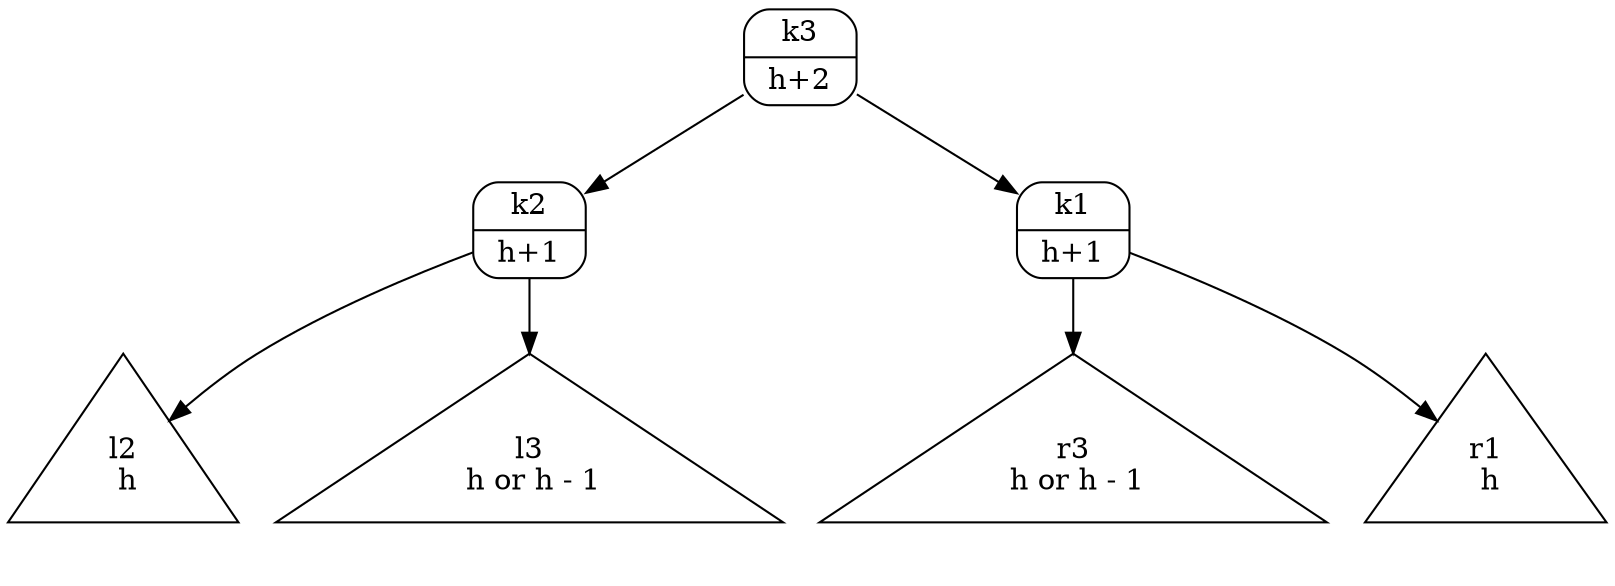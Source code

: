 digraph G {
    node [ ordering = out ];
    pn [ shape = Mrecord, label = "{ k3 | h+2 }" ];
    pn -> l1n;
    pn -> r1n;
    l1n [ shape = Mrecord, label = "{ k2 | h+1 }" ];
    r1n [ shape = Mrecord, label = "{ k1 | h+1 }" ];
    l1n -> l2n;
    l1n -> r2n;
    l2n [ shape = triangle, label = " l2 \n h" ];
    r2n [ shape = triangle, label = " l3 \n h or h - 1" ];
    r1n -> l3n;
    r1n -> r3n;
    l3n [ shape = triangle, label = " r3 \n h or h - 1" ];
    r3n [ shape = triangle, label = " r1 \n h" ];
}
